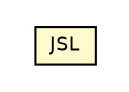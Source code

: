 #!/usr/local/bin/dot
#
# Class diagram 
# Generated by UMLGraph version 5.4 (http://www.umlgraph.org/)
#

digraph G {
	edge [fontname="Helvetica",fontsize=10,labelfontname="Helvetica",labelfontsize=10];
	node [fontname="Helvetica",fontsize=10,shape=plaintext];
	nodesep=0.25;
	ranksep=0.5;
	// jsl.utilities.reporting.JSL
	c110464 [label=<<table title="jsl.utilities.reporting.JSL" border="0" cellborder="1" cellspacing="0" cellpadding="2" port="p" bgcolor="lemonChiffon" href="./JSL.html">
		<tr><td><table border="0" cellspacing="0" cellpadding="1">
<tr><td align="center" balign="center"> JSL </td></tr>
		</table></td></tr>
		</table>>, URL="./JSL.html", fontname="Helvetica", fontcolor="black", fontsize=9.0];
}


